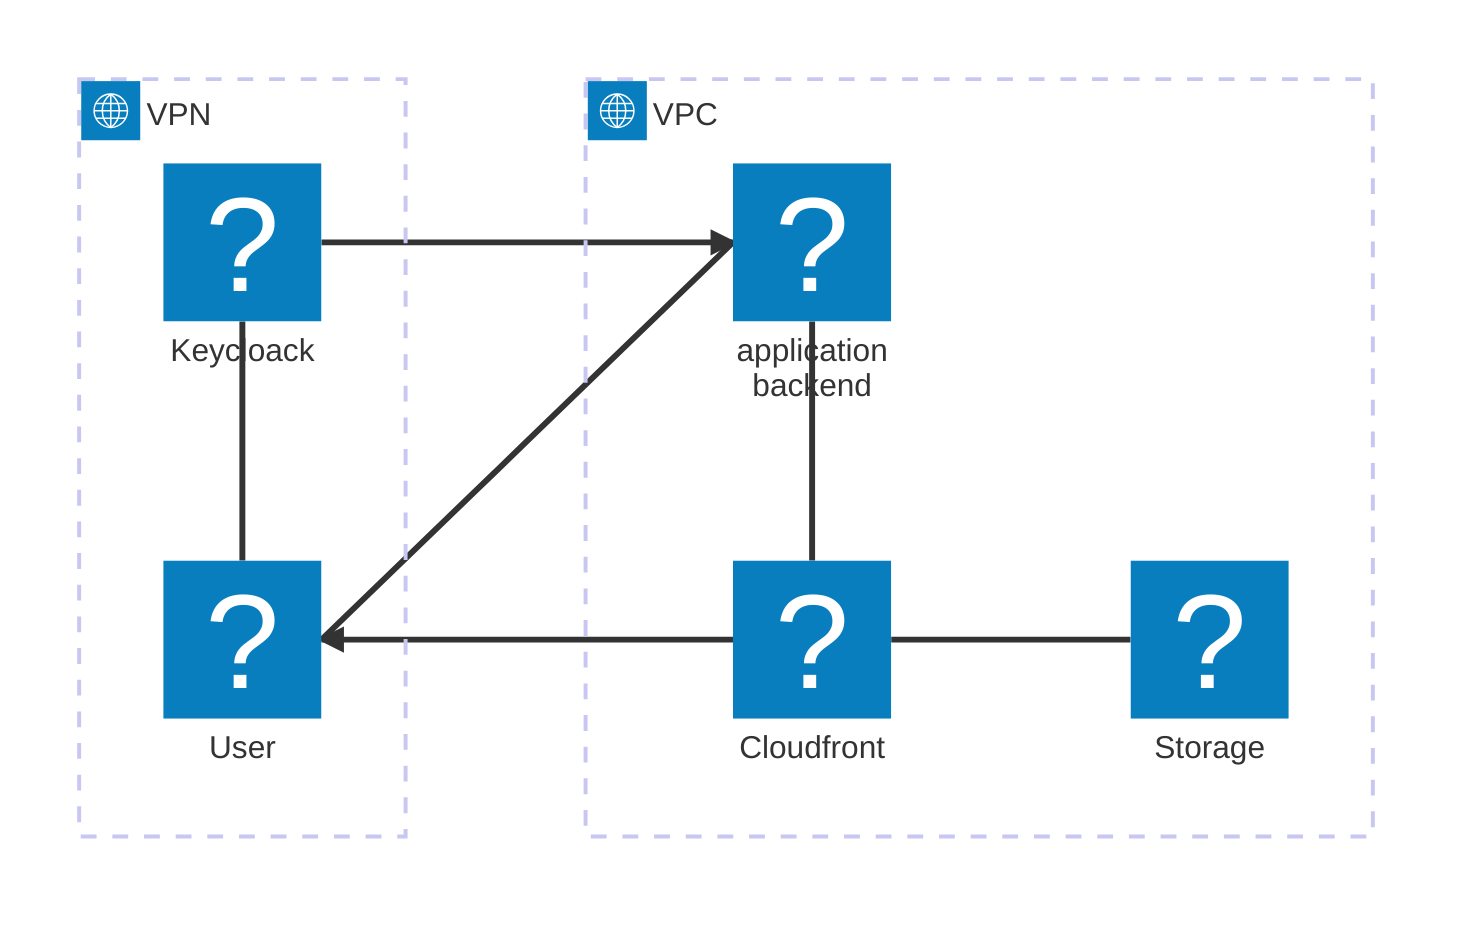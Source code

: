 architecture-beta
    group vpn(internet)[VPN]
    group vpc(internet)[VPC]
    
    service keycloack(logos:aws-kms)[Keycloack] in vpn
    service desktop(logos:microsoft-windows-icon)[User] in vpn
    service cloudfront(logos:aws-cloudfront)[Cloudfront] in vpc
    
    service bucket(logos:aws-s3)[Storage] in vpc
    service application(logos:aws-ec2)[application backend] in vpc

    cloudfront:R -- L:bucket
    desktop:T -- B:keycloack
    keycloack:R -- L:application
    desktop:R --> L:application
    cloudfront:T -- B:application
    cloudfront:L --> R:desktop